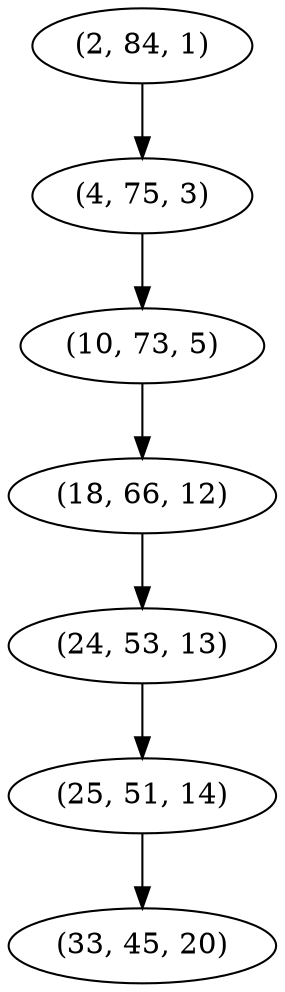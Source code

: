 digraph tree {
    "(2, 84, 1)";
    "(4, 75, 3)";
    "(10, 73, 5)";
    "(18, 66, 12)";
    "(24, 53, 13)";
    "(25, 51, 14)";
    "(33, 45, 20)";
    "(2, 84, 1)" -> "(4, 75, 3)";
    "(4, 75, 3)" -> "(10, 73, 5)";
    "(10, 73, 5)" -> "(18, 66, 12)";
    "(18, 66, 12)" -> "(24, 53, 13)";
    "(24, 53, 13)" -> "(25, 51, 14)";
    "(25, 51, 14)" -> "(33, 45, 20)";
}

